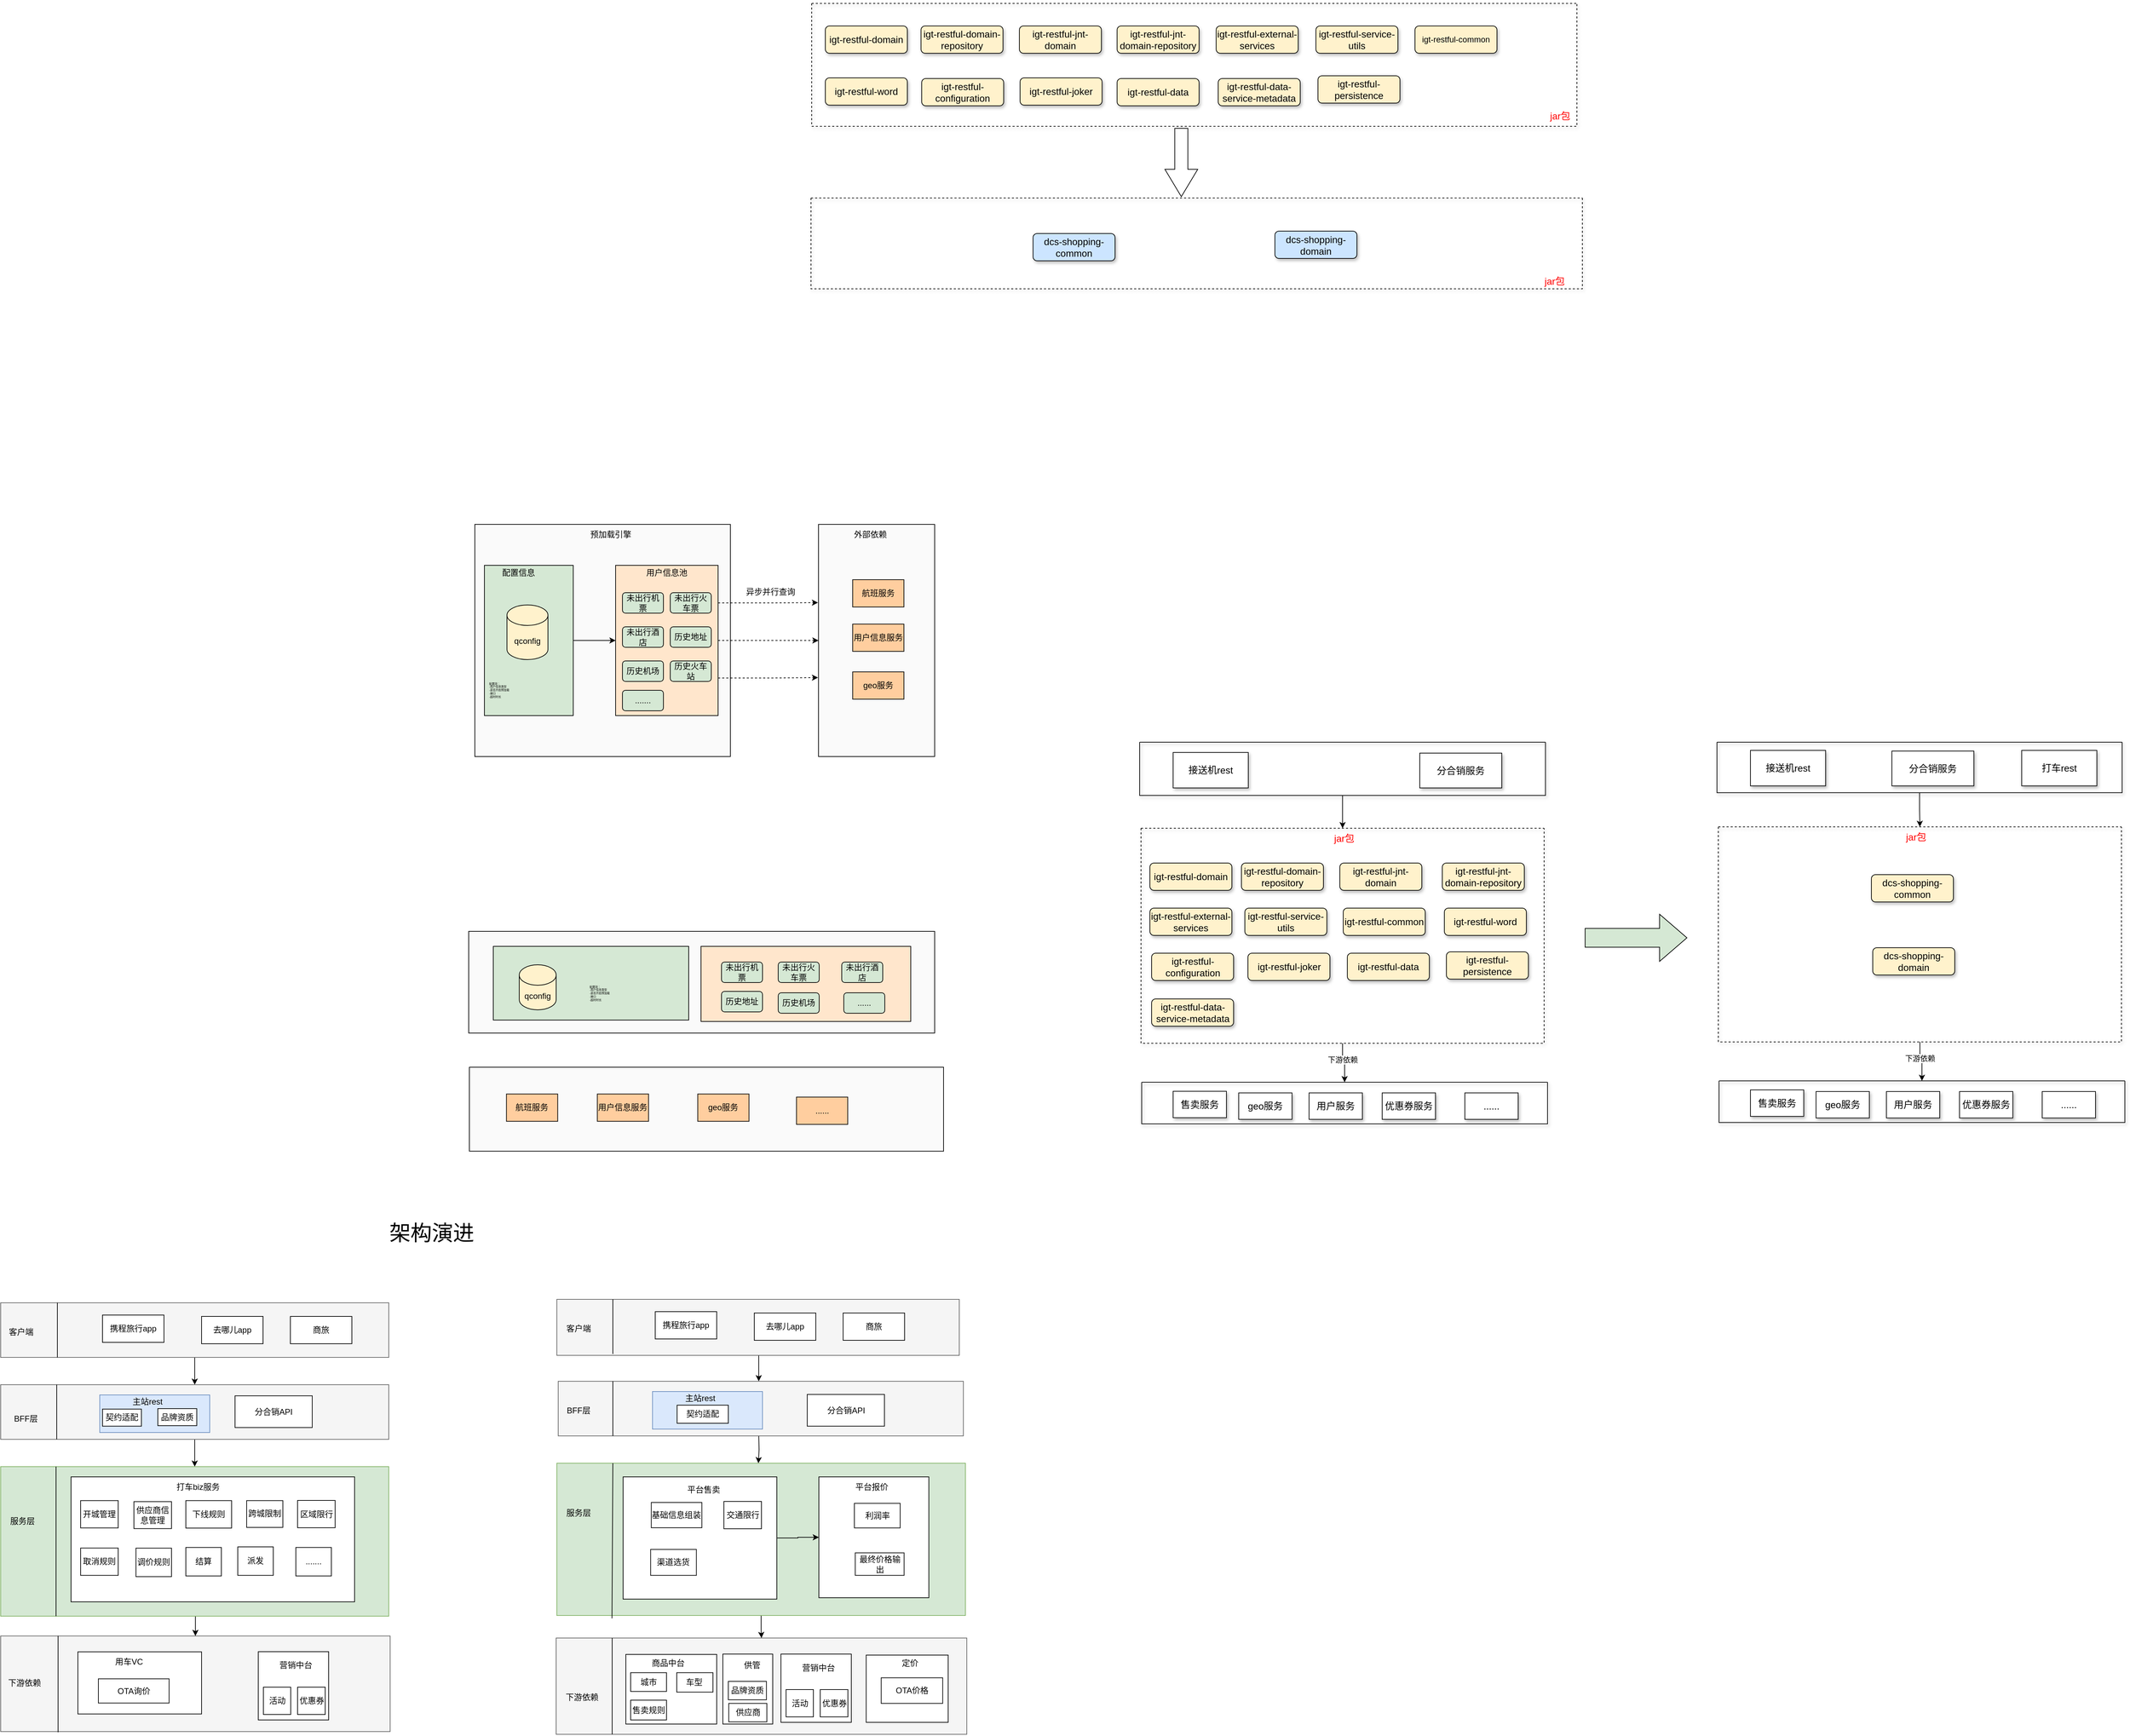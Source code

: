 <mxfile version="22.1.18" type="github">
  <diagram name="第 1 页" id="ojvPi8WQd3-tFRqyGhmH">
    <mxGraphModel dx="3013" dy="1571" grid="0" gridSize="10" guides="1" tooltips="1" connect="1" arrows="1" fold="1" page="0" pageScale="1" pageWidth="827" pageHeight="1169" math="0" shadow="0">
      <root>
        <mxCell id="0" />
        <mxCell id="1" parent="0" />
        <mxCell id="dn2wFribe9WqmOmaaQCE-37" value="" style="rounded=0;whiteSpace=wrap;html=1;fillColor=#FAFAFA;" parent="1" vertex="1">
          <mxGeometry x="-874" y="140" width="374" height="340" as="geometry" />
        </mxCell>
        <mxCell id="dn2wFribe9WqmOmaaQCE-65" style="edgeStyle=orthogonalEdgeStyle;rounded=0;orthogonalLoop=1;jettySize=auto;html=1;exitX=1;exitY=0.5;exitDx=0;exitDy=0;" parent="1" source="dn2wFribe9WqmOmaaQCE-63" target="dn2wFribe9WqmOmaaQCE-39" edge="1">
          <mxGeometry relative="1" as="geometry" />
        </mxCell>
        <mxCell id="dn2wFribe9WqmOmaaQCE-63" value="" style="rounded=0;whiteSpace=wrap;html=1;fillColor=#D5E8D4;" parent="1" vertex="1">
          <mxGeometry x="-860" y="200" width="130" height="220" as="geometry" />
        </mxCell>
        <mxCell id="dn2wFribe9WqmOmaaQCE-38" value="" style="rounded=0;whiteSpace=wrap;html=1;fillColor=#FAFAFA;" parent="1" vertex="1">
          <mxGeometry x="-371" y="140" width="170" height="340" as="geometry" />
        </mxCell>
        <mxCell id="dn2wFribe9WqmOmaaQCE-57" style="edgeStyle=orthogonalEdgeStyle;rounded=0;orthogonalLoop=1;jettySize=auto;html=1;exitX=1;exitY=0.5;exitDx=0;exitDy=0;entryX=0;entryY=0.5;entryDx=0;entryDy=0;dashed=1;" parent="1" source="dn2wFribe9WqmOmaaQCE-39" target="dn2wFribe9WqmOmaaQCE-38" edge="1">
          <mxGeometry relative="1" as="geometry" />
        </mxCell>
        <mxCell id="dn2wFribe9WqmOmaaQCE-39" value="" style="rounded=0;whiteSpace=wrap;html=1;fillColor=#FFE6CC;" parent="1" vertex="1">
          <mxGeometry x="-668" y="200" width="150" height="220" as="geometry" />
        </mxCell>
        <mxCell id="dn2wFribe9WqmOmaaQCE-40" value="未出行机票" style="rounded=1;whiteSpace=wrap;html=1;fillColor=#D5E8D4;" parent="1" vertex="1">
          <mxGeometry x="-658" y="240" width="60" height="30" as="geometry" />
        </mxCell>
        <mxCell id="dn2wFribe9WqmOmaaQCE-41" value="未出行火车票" style="rounded=1;whiteSpace=wrap;html=1;fillColor=#D5E8D4;" parent="1" vertex="1">
          <mxGeometry x="-588" y="240" width="60" height="30" as="geometry" />
        </mxCell>
        <mxCell id="dn2wFribe9WqmOmaaQCE-42" value="未出行酒店" style="rounded=1;whiteSpace=wrap;html=1;fillColor=#D5E8D4;" parent="1" vertex="1">
          <mxGeometry x="-658" y="290" width="60" height="30" as="geometry" />
        </mxCell>
        <mxCell id="dn2wFribe9WqmOmaaQCE-43" value="历史地址" style="rounded=1;whiteSpace=wrap;html=1;fillColor=#D5E8D4;" parent="1" vertex="1">
          <mxGeometry x="-588" y="290" width="60" height="30" as="geometry" />
        </mxCell>
        <mxCell id="dn2wFribe9WqmOmaaQCE-44" value="历史机场" style="rounded=1;whiteSpace=wrap;html=1;fillColor=#D5E8D4;" parent="1" vertex="1">
          <mxGeometry x="-658" y="340" width="60" height="30" as="geometry" />
        </mxCell>
        <mxCell id="dn2wFribe9WqmOmaaQCE-45" value="历史火车站" style="rounded=1;whiteSpace=wrap;html=1;fillColor=#D5E8D4;" parent="1" vertex="1">
          <mxGeometry x="-588" y="340" width="60" height="30" as="geometry" />
        </mxCell>
        <mxCell id="dn2wFribe9WqmOmaaQCE-46" value="......." style="rounded=1;whiteSpace=wrap;html=1;fillColor=#D5E8D4;" parent="1" vertex="1">
          <mxGeometry x="-658" y="383" width="60" height="30" as="geometry" />
        </mxCell>
        <mxCell id="dn2wFribe9WqmOmaaQCE-50" value="用户信息池" style="text;html=1;strokeColor=none;fillColor=none;align=center;verticalAlign=middle;whiteSpace=wrap;rounded=0;" parent="1" vertex="1">
          <mxGeometry x="-632" y="196" width="78" height="30" as="geometry" />
        </mxCell>
        <mxCell id="dn2wFribe9WqmOmaaQCE-51" value="外部依赖" style="text;html=1;strokeColor=none;fillColor=none;align=center;verticalAlign=middle;whiteSpace=wrap;rounded=0;" parent="1" vertex="1">
          <mxGeometry x="-325" y="140" width="60" height="30" as="geometry" />
        </mxCell>
        <mxCell id="dn2wFribe9WqmOmaaQCE-52" value="航班服务" style="rounded=0;whiteSpace=wrap;html=1;fillColor=#FFCE9F;" parent="1" vertex="1">
          <mxGeometry x="-321" y="221" width="75" height="40" as="geometry" />
        </mxCell>
        <mxCell id="dn2wFribe9WqmOmaaQCE-53" value="用户信息服务" style="rounded=0;whiteSpace=wrap;html=1;fillColor=#FFCE9F;" parent="1" vertex="1">
          <mxGeometry x="-321" y="286" width="75" height="40" as="geometry" />
        </mxCell>
        <mxCell id="dn2wFribe9WqmOmaaQCE-55" value="geo服务" style="rounded=0;whiteSpace=wrap;html=1;fillColor=#FFCE9F;" parent="1" vertex="1">
          <mxGeometry x="-321" y="356" width="75" height="40" as="geometry" />
        </mxCell>
        <mxCell id="dn2wFribe9WqmOmaaQCE-58" style="edgeStyle=orthogonalEdgeStyle;rounded=0;orthogonalLoop=1;jettySize=auto;html=1;exitX=1;exitY=0.75;exitDx=0;exitDy=0;entryX=-0.004;entryY=0.66;entryDx=0;entryDy=0;entryPerimeter=0;dashed=1;" parent="1" source="dn2wFribe9WqmOmaaQCE-39" target="dn2wFribe9WqmOmaaQCE-38" edge="1">
          <mxGeometry relative="1" as="geometry" />
        </mxCell>
        <mxCell id="dn2wFribe9WqmOmaaQCE-59" style="edgeStyle=orthogonalEdgeStyle;rounded=0;orthogonalLoop=1;jettySize=auto;html=1;exitX=1;exitY=0.25;exitDx=0;exitDy=0;entryX=-0.004;entryY=0.337;entryDx=0;entryDy=0;entryPerimeter=0;dashed=1;" parent="1" source="dn2wFribe9WqmOmaaQCE-39" target="dn2wFribe9WqmOmaaQCE-38" edge="1">
          <mxGeometry relative="1" as="geometry" />
        </mxCell>
        <mxCell id="dn2wFribe9WqmOmaaQCE-60" value="异步并行查询" style="text;html=1;strokeColor=none;fillColor=none;align=center;verticalAlign=middle;whiteSpace=wrap;rounded=0;" parent="1" vertex="1">
          <mxGeometry x="-480" y="226" width="78" height="26" as="geometry" />
        </mxCell>
        <mxCell id="dn2wFribe9WqmOmaaQCE-61" value="预加载引擎" style="text;html=1;strokeColor=none;fillColor=none;align=center;verticalAlign=middle;whiteSpace=wrap;rounded=0;" parent="1" vertex="1">
          <mxGeometry x="-710" y="140" width="70" height="30" as="geometry" />
        </mxCell>
        <mxCell id="dn2wFribe9WqmOmaaQCE-62" value="qconfig" style="shape=cylinder3;whiteSpace=wrap;html=1;boundedLbl=1;backgroundOutline=1;size=15;fillColor=#FFF2CC;" parent="1" vertex="1">
          <mxGeometry x="-827" y="258" width="60" height="80" as="geometry" />
        </mxCell>
        <mxCell id="dn2wFribe9WqmOmaaQCE-64" value="配置信息" style="text;html=1;strokeColor=none;fillColor=none;align=center;verticalAlign=middle;whiteSpace=wrap;rounded=0;" parent="1" vertex="1">
          <mxGeometry x="-840" y="196" width="60" height="30" as="geometry" />
        </mxCell>
        <mxCell id="dn2wFribe9WqmOmaaQCE-66" value="配置项：&lt;br style=&quot;font-size: 4px;&quot;&gt;-用户信息类型&lt;br style=&quot;font-size: 4px;&quot;&gt;-是否开启预加载&lt;br style=&quot;font-size: 4px;&quot;&gt;-接口&lt;br style=&quot;font-size: 4px;&quot;&gt;-超时时长" style="text;html=1;strokeColor=none;fillColor=none;align=left;verticalAlign=middle;whiteSpace=wrap;rounded=0;fontSize=4;" parent="1" vertex="1">
          <mxGeometry x="-855.5" y="353" width="121" height="60" as="geometry" />
        </mxCell>
        <mxCell id="dn2wFribe9WqmOmaaQCE-68" value="" style="rounded=0;whiteSpace=wrap;html=1;fillColor=#FAFAFA;" parent="1" vertex="1">
          <mxGeometry x="-883" y="736" width="682" height="149" as="geometry" />
        </mxCell>
        <mxCell id="dn2wFribe9WqmOmaaQCE-70" value="" style="rounded=0;whiteSpace=wrap;html=1;fillColor=#D5E8D4;" parent="1" vertex="1">
          <mxGeometry x="-847" y="758" width="286" height="108" as="geometry" />
        </mxCell>
        <mxCell id="dn2wFribe9WqmOmaaQCE-71" value="" style="rounded=0;whiteSpace=wrap;html=1;fillColor=#FAFAFA;" parent="1" vertex="1">
          <mxGeometry x="-882" y="935" width="694" height="123" as="geometry" />
        </mxCell>
        <mxCell id="dn2wFribe9WqmOmaaQCE-73" value="" style="rounded=0;whiteSpace=wrap;html=1;fillColor=#FFE6CC;" parent="1" vertex="1">
          <mxGeometry x="-543" y="758" width="307" height="110" as="geometry" />
        </mxCell>
        <mxCell id="dn2wFribe9WqmOmaaQCE-74" value="未出行机票" style="rounded=1;whiteSpace=wrap;html=1;fillColor=#D5E8D4;" parent="1" vertex="1">
          <mxGeometry x="-513" y="781" width="60" height="30" as="geometry" />
        </mxCell>
        <mxCell id="dn2wFribe9WqmOmaaQCE-75" value="未出行火车票" style="rounded=1;whiteSpace=wrap;html=1;fillColor=#D5E8D4;" parent="1" vertex="1">
          <mxGeometry x="-430" y="781" width="60" height="30" as="geometry" />
        </mxCell>
        <mxCell id="dn2wFribe9WqmOmaaQCE-76" value="未出行酒店" style="rounded=1;whiteSpace=wrap;html=1;fillColor=#D5E8D4;" parent="1" vertex="1">
          <mxGeometry x="-337" y="781" width="60" height="30" as="geometry" />
        </mxCell>
        <mxCell id="dn2wFribe9WqmOmaaQCE-77" value="历史地址" style="rounded=1;whiteSpace=wrap;html=1;fillColor=#D5E8D4;" parent="1" vertex="1">
          <mxGeometry x="-513" y="824" width="60" height="30" as="geometry" />
        </mxCell>
        <mxCell id="dn2wFribe9WqmOmaaQCE-78" value="历史机场" style="rounded=1;whiteSpace=wrap;html=1;fillColor=#D5E8D4;" parent="1" vertex="1">
          <mxGeometry x="-430" y="826" width="60" height="30" as="geometry" />
        </mxCell>
        <mxCell id="dn2wFribe9WqmOmaaQCE-79" value="......" style="rounded=1;whiteSpace=wrap;html=1;fillColor=#D5E8D4;" parent="1" vertex="1">
          <mxGeometry x="-334" y="826" width="60" height="30" as="geometry" />
        </mxCell>
        <mxCell id="dn2wFribe9WqmOmaaQCE-83" value="航班服务" style="rounded=0;whiteSpace=wrap;html=1;fillColor=#FFCE9F;" parent="1" vertex="1">
          <mxGeometry x="-827.75" y="974.25" width="75" height="40" as="geometry" />
        </mxCell>
        <mxCell id="dn2wFribe9WqmOmaaQCE-84" value="用户信息服务" style="rounded=0;whiteSpace=wrap;html=1;fillColor=#FFCE9F;" parent="1" vertex="1">
          <mxGeometry x="-694.75" y="974.25" width="75" height="40" as="geometry" />
        </mxCell>
        <mxCell id="dn2wFribe9WqmOmaaQCE-85" value="geo服务" style="rounded=0;whiteSpace=wrap;html=1;fillColor=#FFCE9F;" parent="1" vertex="1">
          <mxGeometry x="-547.75" y="974.25" width="75" height="40" as="geometry" />
        </mxCell>
        <mxCell id="dn2wFribe9WqmOmaaQCE-90" value="qconfig" style="shape=cylinder3;whiteSpace=wrap;html=1;boundedLbl=1;backgroundOutline=1;size=15;fillColor=#FFF2CC;" parent="1" vertex="1">
          <mxGeometry x="-809" y="785" width="54" height="66" as="geometry" />
        </mxCell>
        <mxCell id="dn2wFribe9WqmOmaaQCE-92" value="配置项：&lt;br style=&quot;font-size: 4px;&quot;&gt;-用户信息类型&lt;br style=&quot;font-size: 4px;&quot;&gt;-是否开启预加载&lt;br style=&quot;font-size: 4px;&quot;&gt;-接口&lt;br style=&quot;font-size: 4px;&quot;&gt;-超时时长" style="text;html=1;strokeColor=none;fillColor=none;align=left;verticalAlign=middle;whiteSpace=wrap;rounded=0;fontSize=4;" parent="1" vertex="1">
          <mxGeometry x="-708" y="797" width="121" height="60" as="geometry" />
        </mxCell>
        <mxCell id="dn2wFribe9WqmOmaaQCE-95" value="......" style="rounded=0;whiteSpace=wrap;html=1;fillColor=#FFCE9F;" parent="1" vertex="1">
          <mxGeometry x="-403.25" y="978.75" width="75" height="40" as="geometry" />
        </mxCell>
        <mxCell id="n12spc9v7HAxNl4aVp7A-15" value="" style="whiteSpace=wrap;html=1;fillColor=#f5f5f5;strokeColor=#666666;fontColor=#333333;" parent="1" vertex="1">
          <mxGeometry x="-755" y="1771" width="601" height="141" as="geometry" />
        </mxCell>
        <mxCell id="n12spc9v7HAxNl4aVp7A-16" value="" style="whiteSpace=wrap;html=1;" parent="1" vertex="1">
          <mxGeometry x="-653" y="1795" width="133" height="102" as="geometry" />
        </mxCell>
        <mxCell id="n12spc9v7HAxNl4aVp7A-91" style="edgeStyle=orthogonalEdgeStyle;rounded=0;orthogonalLoop=1;jettySize=auto;html=1;exitX=0.5;exitY=1;exitDx=0;exitDy=0;entryX=0.5;entryY=0;entryDx=0;entryDy=0;" parent="1" edge="1">
          <mxGeometry relative="1" as="geometry">
            <mxPoint x="-460.5" y="1356" as="sourcePoint" />
            <mxPoint x="-458.5" y="1395" as="targetPoint" />
          </mxGeometry>
        </mxCell>
        <mxCell id="n12spc9v7HAxNl4aVp7A-17" value="" style="whiteSpace=wrap;html=1;fillColor=#f5f5f5;fontColor=#333333;strokeColor=#666666;" parent="1" vertex="1">
          <mxGeometry x="-754" y="1275" width="589" height="82" as="geometry" />
        </mxCell>
        <mxCell id="n12spc9v7HAxNl4aVp7A-18" value="" style="endArrow=none;html=1;" parent="1" edge="1">
          <mxGeometry width="50" height="50" relative="1" as="geometry">
            <mxPoint x="-672" y="1355" as="sourcePoint" />
            <mxPoint x="-672" y="1275" as="targetPoint" />
          </mxGeometry>
        </mxCell>
        <mxCell id="n12spc9v7HAxNl4aVp7A-19" value="客户端" style="text;html=1;strokeColor=none;fillColor=none;align=center;verticalAlign=middle;whiteSpace=wrap;" parent="1" vertex="1">
          <mxGeometry x="-752" y="1303" width="60" height="30" as="geometry" />
        </mxCell>
        <mxCell id="n12spc9v7HAxNl4aVp7A-20" value="携程旅行app" style="whiteSpace=wrap;html=1;" parent="1" vertex="1">
          <mxGeometry x="-610" y="1293" width="90" height="40" as="geometry" />
        </mxCell>
        <mxCell id="n12spc9v7HAxNl4aVp7A-21" value="去哪儿app" style="whiteSpace=wrap;html=1;" parent="1" vertex="1">
          <mxGeometry x="-465" y="1295" width="90" height="40" as="geometry" />
        </mxCell>
        <mxCell id="n12spc9v7HAxNl4aVp7A-25" value="商旅" style="whiteSpace=wrap;html=1;" parent="1" vertex="1">
          <mxGeometry x="-335" y="1295" width="90" height="40" as="geometry" />
        </mxCell>
        <mxCell id="n12spc9v7HAxNl4aVp7A-89" style="edgeStyle=orthogonalEdgeStyle;rounded=0;orthogonalLoop=1;jettySize=auto;html=1;exitX=0.5;exitY=1;exitDx=0;exitDy=0;" parent="1" edge="1">
          <mxGeometry relative="1" as="geometry">
            <mxPoint x="-458.5" y="1474" as="sourcePoint" />
            <mxPoint x="-459.0" y="1515" as="targetPoint" />
          </mxGeometry>
        </mxCell>
        <mxCell id="n12spc9v7HAxNl4aVp7A-26" value="" style="whiteSpace=wrap;html=1;fillColor=#f5f5f5;fontColor=#333333;strokeColor=#666666;" parent="1" vertex="1">
          <mxGeometry x="-752" y="1395" width="593" height="80" as="geometry" />
        </mxCell>
        <mxCell id="n12spc9v7HAxNl4aVp7A-27" value="" style="endArrow=none;html=1;" parent="1" edge="1">
          <mxGeometry width="50" height="50" relative="1" as="geometry">
            <mxPoint x="-672" y="1475" as="sourcePoint" />
            <mxPoint x="-672" y="1395" as="targetPoint" />
          </mxGeometry>
        </mxCell>
        <mxCell id="n12spc9v7HAxNl4aVp7A-28" value="BFF层" style="text;html=1;strokeColor=none;fillColor=none;align=center;verticalAlign=middle;whiteSpace=wrap;" parent="1" vertex="1">
          <mxGeometry x="-752" y="1422.5" width="60" height="30" as="geometry" />
        </mxCell>
        <mxCell id="n12spc9v7HAxNl4aVp7A-87" style="edgeStyle=orthogonalEdgeStyle;rounded=0;orthogonalLoop=1;jettySize=auto;html=1;exitX=0.5;exitY=1;exitDx=0;exitDy=0;entryX=0.5;entryY=0;entryDx=0;entryDy=0;" parent="1" edge="1">
          <mxGeometry relative="1" as="geometry">
            <mxPoint x="-459" y="1664" as="sourcePoint" />
            <mxPoint x="-458" y="1703" as="targetPoint" />
          </mxGeometry>
        </mxCell>
        <mxCell id="n12spc9v7HAxNl4aVp7A-151" style="edgeStyle=orthogonalEdgeStyle;rounded=0;orthogonalLoop=1;jettySize=auto;html=1;exitX=0.5;exitY=1;exitDx=0;exitDy=0;" parent="1" source="n12spc9v7HAxNl4aVp7A-29" target="n12spc9v7HAxNl4aVp7A-15" edge="1">
          <mxGeometry relative="1" as="geometry" />
        </mxCell>
        <mxCell id="n12spc9v7HAxNl4aVp7A-29" value="" style="whiteSpace=wrap;html=1;fillColor=#d5e8d4;strokeColor=#82b366;" parent="1" vertex="1">
          <mxGeometry x="-754" y="1515" width="598" height="223" as="geometry" />
        </mxCell>
        <mxCell id="n12spc9v7HAxNl4aVp7A-30" value="服务层" style="text;html=1;strokeColor=none;fillColor=none;align=center;verticalAlign=middle;whiteSpace=wrap;" parent="1" vertex="1">
          <mxGeometry x="-752" y="1572.5" width="60" height="30" as="geometry" />
        </mxCell>
        <mxCell id="n12spc9v7HAxNl4aVp7A-31" value="" style="whiteSpace=wrap;html=1;fillColor=#dae8fc;strokeColor=#6c8ebf;" parent="1" vertex="1">
          <mxGeometry x="-614" y="1410" width="161" height="55" as="geometry" />
        </mxCell>
        <mxCell id="n12spc9v7HAxNl4aVp7A-33" value="契约适配" style="whiteSpace=wrap;html=1;" parent="1" vertex="1">
          <mxGeometry x="-578" y="1430" width="75" height="26.5" as="geometry" />
        </mxCell>
        <mxCell id="n12spc9v7HAxNl4aVp7A-34" value="分合销API" style="whiteSpace=wrap;html=1;" parent="1" vertex="1">
          <mxGeometry x="-387.5" y="1414.25" width="113" height="46.5" as="geometry" />
        </mxCell>
        <mxCell id="n12spc9v7HAxNl4aVp7A-35" value="" style="endArrow=none;html=1;exitX=0.135;exitY=1.019;exitDx=0;exitDy=0;exitPerimeter=0;" parent="1" source="n12spc9v7HAxNl4aVp7A-29" edge="1">
          <mxGeometry width="50" height="50" relative="1" as="geometry">
            <mxPoint x="-672" y="1663" as="sourcePoint" />
            <mxPoint x="-672" y="1515" as="targetPoint" />
          </mxGeometry>
        </mxCell>
        <mxCell id="n12spc9v7HAxNl4aVp7A-36" value="售卖" style="text;html=1;strokeColor=none;fillColor=none;align=center;verticalAlign=middle;whiteSpace=wrap;" parent="1" vertex="1">
          <mxGeometry x="-532" y="1545" width="60" height="30" as="geometry" />
        </mxCell>
        <mxCell id="n12spc9v7HAxNl4aVp7A-37" value="" style="whiteSpace=wrap;html=1;" parent="1" vertex="1">
          <mxGeometry x="-370.5" y="1535" width="161" height="177" as="geometry" />
        </mxCell>
        <mxCell id="n12spc9v7HAxNl4aVp7A-38" value="平台报价" style="text;html=1;strokeColor=none;fillColor=none;align=center;verticalAlign=middle;whiteSpace=wrap;" parent="1" vertex="1">
          <mxGeometry x="-322.75" y="1535" width="60" height="30" as="geometry" />
        </mxCell>
        <mxCell id="n12spc9v7HAxNl4aVp7A-150" style="edgeStyle=orthogonalEdgeStyle;rounded=0;orthogonalLoop=1;jettySize=auto;html=1;exitX=1;exitY=0.5;exitDx=0;exitDy=0;" parent="1" source="n12spc9v7HAxNl4aVp7A-39" target="n12spc9v7HAxNl4aVp7A-37" edge="1">
          <mxGeometry relative="1" as="geometry" />
        </mxCell>
        <mxCell id="n12spc9v7HAxNl4aVp7A-39" value="" style="whiteSpace=wrap;html=1;" parent="1" vertex="1">
          <mxGeometry x="-657" y="1535" width="225" height="179" as="geometry" />
        </mxCell>
        <mxCell id="n12spc9v7HAxNl4aVp7A-40" value="平台售卖" style="text;html=1;strokeColor=none;fillColor=none;align=center;verticalAlign=middle;whiteSpace=wrap;" parent="1" vertex="1">
          <mxGeometry x="-569.5" y="1539" width="60" height="30" as="geometry" />
        </mxCell>
        <mxCell id="n12spc9v7HAxNl4aVp7A-41" value="" style="endArrow=none;html=1;" parent="1" edge="1">
          <mxGeometry width="50" height="50" relative="1" as="geometry">
            <mxPoint x="-673" y="1912" as="sourcePoint" />
            <mxPoint x="-673" y="1771" as="targetPoint" />
          </mxGeometry>
        </mxCell>
        <mxCell id="n12spc9v7HAxNl4aVp7A-42" value="下游依赖" style="text;html=1;strokeColor=none;fillColor=none;align=center;verticalAlign=middle;whiteSpace=wrap;" parent="1" vertex="1">
          <mxGeometry x="-747" y="1843" width="60" height="30" as="geometry" />
        </mxCell>
        <mxCell id="n12spc9v7HAxNl4aVp7A-43" value="城市" style="whiteSpace=wrap;html=1;" parent="1" vertex="1">
          <mxGeometry x="-646" y="1821.75" width="52.5" height="27.5" as="geometry" />
        </mxCell>
        <mxCell id="n12spc9v7HAxNl4aVp7A-47" value="最终价格输出" style="whiteSpace=wrap;html=1;" parent="1" vertex="1">
          <mxGeometry x="-317.25" y="1646.25" width="71.5" height="33" as="geometry" />
        </mxCell>
        <mxCell id="n12spc9v7HAxNl4aVp7A-48" value="利润率" style="whiteSpace=wrap;html=1;" parent="1" vertex="1">
          <mxGeometry x="-318.5" y="1573.75" width="67" height="36" as="geometry" />
        </mxCell>
        <mxCell id="n12spc9v7HAxNl4aVp7A-50" value="车型&lt;span style=&quot;white-space: pre;&quot;&gt;&#x9;&lt;/span&gt;" style="whiteSpace=wrap;html=1;" parent="1" vertex="1">
          <mxGeometry x="-578.5" y="1821.75" width="53" height="28.5" as="geometry" />
        </mxCell>
        <mxCell id="n12spc9v7HAxNl4aVp7A-51" value="售卖规则" style="whiteSpace=wrap;html=1;" parent="1" vertex="1">
          <mxGeometry x="-646" y="1862" width="52.5" height="29" as="geometry" />
        </mxCell>
        <mxCell id="n12spc9v7HAxNl4aVp7A-53" value="商品中台" style="text;html=1;strokeColor=none;fillColor=none;align=center;verticalAlign=middle;whiteSpace=wrap;" parent="1" vertex="1">
          <mxGeometry x="-621" y="1793" width="60" height="30" as="geometry" />
        </mxCell>
        <mxCell id="n12spc9v7HAxNl4aVp7A-54" value="" style="whiteSpace=wrap;html=1;" parent="1" vertex="1">
          <mxGeometry x="-426" y="1794.5" width="103" height="100" as="geometry" />
        </mxCell>
        <mxCell id="n12spc9v7HAxNl4aVp7A-55" value="营销中台" style="text;html=1;strokeColor=none;fillColor=none;align=center;verticalAlign=middle;whiteSpace=wrap;" parent="1" vertex="1">
          <mxGeometry x="-401" y="1799.5" width="60" height="30" as="geometry" />
        </mxCell>
        <mxCell id="n12spc9v7HAxNl4aVp7A-56" value="活动" style="whiteSpace=wrap;html=1;" parent="1" vertex="1">
          <mxGeometry x="-418.5" y="1846.5" width="40" height="40" as="geometry" />
        </mxCell>
        <mxCell id="n12spc9v7HAxNl4aVp7A-57" value="优惠券" style="whiteSpace=wrap;html=1;" parent="1" vertex="1">
          <mxGeometry x="-368.5" y="1846.5" width="40.5" height="40" as="geometry" />
        </mxCell>
        <mxCell id="n12spc9v7HAxNl4aVp7A-58" value="渠道选货" style="whiteSpace=wrap;html=1;" parent="1" vertex="1">
          <mxGeometry x="-616.75" y="1641.25" width="67" height="38" as="geometry" />
        </mxCell>
        <mxCell id="n12spc9v7HAxNl4aVp7A-59" value="交通限行" style="whiteSpace=wrap;html=1;" parent="1" vertex="1">
          <mxGeometry x="-509.5" y="1571" width="55" height="40" as="geometry" />
        </mxCell>
        <mxCell id="n12spc9v7HAxNl4aVp7A-60" value="基础信息组装" style="whiteSpace=wrap;html=1;" parent="1" vertex="1">
          <mxGeometry x="-615.75" y="1572.5" width="74" height="37" as="geometry" />
        </mxCell>
        <mxCell id="n12spc9v7HAxNl4aVp7A-66" value="" style="whiteSpace=wrap;html=1;" parent="1" vertex="1">
          <mxGeometry x="-301.25" y="1796" width="120" height="98.5" as="geometry" />
        </mxCell>
        <mxCell id="n12spc9v7HAxNl4aVp7A-69" value="&lt;div style=&quot;text-align: start;&quot;&gt;OTA价格&lt;/div&gt;" style="whiteSpace=wrap;html=1;" parent="1" vertex="1">
          <mxGeometry x="-279.25" y="1829.25" width="90" height="37.5" as="geometry" />
        </mxCell>
        <mxCell id="n12spc9v7HAxNl4aVp7A-79" value="定价" style="text;html=1;strokeColor=none;fillColor=none;align=center;verticalAlign=middle;whiteSpace=wrap;" parent="1" vertex="1">
          <mxGeometry x="-266.75" y="1793" width="60" height="30" as="geometry" />
        </mxCell>
        <mxCell id="n12spc9v7HAxNl4aVp7A-80" value="主站rest" style="text;html=1;strokeColor=none;fillColor=none;align=center;verticalAlign=middle;whiteSpace=wrap;rounded=0;" parent="1" vertex="1">
          <mxGeometry x="-574" y="1405" width="60" height="30" as="geometry" />
        </mxCell>
        <mxCell id="n12spc9v7HAxNl4aVp7A-92" value="" style="whiteSpace=wrap;html=1;fillColor=#f5f5f5;strokeColor=#666666;fontColor=#333333;" parent="1" vertex="1">
          <mxGeometry x="-1568" y="1768" width="570" height="140" as="geometry" />
        </mxCell>
        <mxCell id="n12spc9v7HAxNl4aVp7A-93" value="" style="whiteSpace=wrap;html=1;" parent="1" vertex="1">
          <mxGeometry x="-1455" y="1791.25" width="181" height="91" as="geometry" />
        </mxCell>
        <mxCell id="5h83ffTivOZT2kAHfoAY-116" style="edgeStyle=orthogonalEdgeStyle;rounded=0;orthogonalLoop=1;jettySize=auto;html=1;exitX=0.5;exitY=1;exitDx=0;exitDy=0;entryX=0.5;entryY=0;entryDx=0;entryDy=0;" edge="1" parent="1" source="n12spc9v7HAxNl4aVp7A-95" target="n12spc9v7HAxNl4aVp7A-102">
          <mxGeometry relative="1" as="geometry" />
        </mxCell>
        <mxCell id="n12spc9v7HAxNl4aVp7A-95" value="" style="whiteSpace=wrap;html=1;fillColor=#f5f5f5;fontColor=#333333;strokeColor=#666666;" parent="1" vertex="1">
          <mxGeometry x="-1568" y="1280" width="568" height="80" as="geometry" />
        </mxCell>
        <mxCell id="n12spc9v7HAxNl4aVp7A-96" value="" style="endArrow=none;html=1;" parent="1" edge="1">
          <mxGeometry width="50" height="50" relative="1" as="geometry">
            <mxPoint x="-1485" y="1360" as="sourcePoint" />
            <mxPoint x="-1485" y="1280" as="targetPoint" />
          </mxGeometry>
        </mxCell>
        <mxCell id="n12spc9v7HAxNl4aVp7A-97" value="客户端" style="text;html=1;strokeColor=none;fillColor=none;align=center;verticalAlign=middle;whiteSpace=wrap;" parent="1" vertex="1">
          <mxGeometry x="-1568" y="1308" width="60" height="30" as="geometry" />
        </mxCell>
        <mxCell id="n12spc9v7HAxNl4aVp7A-98" value="携程旅行app" style="whiteSpace=wrap;html=1;" parent="1" vertex="1">
          <mxGeometry x="-1419" y="1298" width="90" height="40" as="geometry" />
        </mxCell>
        <mxCell id="n12spc9v7HAxNl4aVp7A-99" value="去哪儿app" style="whiteSpace=wrap;html=1;" parent="1" vertex="1">
          <mxGeometry x="-1274" y="1300" width="90" height="40" as="geometry" />
        </mxCell>
        <mxCell id="n12spc9v7HAxNl4aVp7A-100" value="商旅" style="whiteSpace=wrap;html=1;" parent="1" vertex="1">
          <mxGeometry x="-1144" y="1300" width="90" height="40" as="geometry" />
        </mxCell>
        <mxCell id="5h83ffTivOZT2kAHfoAY-117" style="edgeStyle=orthogonalEdgeStyle;rounded=0;orthogonalLoop=1;jettySize=auto;html=1;exitX=0.5;exitY=1;exitDx=0;exitDy=0;entryX=0.5;entryY=0;entryDx=0;entryDy=0;" edge="1" parent="1" source="n12spc9v7HAxNl4aVp7A-102" target="n12spc9v7HAxNl4aVp7A-106">
          <mxGeometry relative="1" as="geometry" />
        </mxCell>
        <mxCell id="n12spc9v7HAxNl4aVp7A-102" value="" style="whiteSpace=wrap;html=1;fillColor=#f5f5f5;fontColor=#333333;strokeColor=#666666;" parent="1" vertex="1">
          <mxGeometry x="-1568" y="1400" width="568" height="80" as="geometry" />
        </mxCell>
        <mxCell id="n12spc9v7HAxNl4aVp7A-103" value="" style="endArrow=none;html=1;" parent="1" edge="1">
          <mxGeometry width="50" height="50" relative="1" as="geometry">
            <mxPoint x="-1486" y="1480" as="sourcePoint" />
            <mxPoint x="-1486" y="1400" as="targetPoint" />
          </mxGeometry>
        </mxCell>
        <mxCell id="n12spc9v7HAxNl4aVp7A-104" value="BFF层" style="text;html=1;strokeColor=none;fillColor=none;align=center;verticalAlign=middle;whiteSpace=wrap;" parent="1" vertex="1">
          <mxGeometry x="-1561" y="1435" width="60" height="30" as="geometry" />
        </mxCell>
        <mxCell id="n12spc9v7HAxNl4aVp7A-153" style="edgeStyle=orthogonalEdgeStyle;rounded=0;orthogonalLoop=1;jettySize=auto;html=1;exitX=0.5;exitY=1;exitDx=0;exitDy=0;entryX=0.5;entryY=0;entryDx=0;entryDy=0;" parent="1" source="n12spc9v7HAxNl4aVp7A-106" target="n12spc9v7HAxNl4aVp7A-92" edge="1">
          <mxGeometry relative="1" as="geometry" />
        </mxCell>
        <mxCell id="n12spc9v7HAxNl4aVp7A-106" value="" style="whiteSpace=wrap;html=1;fillColor=#d5e8d4;strokeColor=#82b366;" parent="1" vertex="1">
          <mxGeometry x="-1568" y="1520" width="568" height="219" as="geometry" />
        </mxCell>
        <mxCell id="n12spc9v7HAxNl4aVp7A-107" value="服务层" style="text;html=1;strokeColor=none;fillColor=none;align=center;verticalAlign=middle;whiteSpace=wrap;" parent="1" vertex="1">
          <mxGeometry x="-1566" y="1585" width="60" height="30" as="geometry" />
        </mxCell>
        <mxCell id="n12spc9v7HAxNl4aVp7A-108" value="" style="whiteSpace=wrap;html=1;fillColor=#dae8fc;strokeColor=#6c8ebf;" parent="1" vertex="1">
          <mxGeometry x="-1423" y="1415" width="161" height="55" as="geometry" />
        </mxCell>
        <mxCell id="n12spc9v7HAxNl4aVp7A-109" value="契约适配" style="whiteSpace=wrap;html=1;" parent="1" vertex="1">
          <mxGeometry x="-1419" y="1435.75" width="57" height="25" as="geometry" />
        </mxCell>
        <mxCell id="n12spc9v7HAxNl4aVp7A-110" value="分合销API" style="whiteSpace=wrap;html=1;" parent="1" vertex="1">
          <mxGeometry x="-1225" y="1416.25" width="113" height="46.5" as="geometry" />
        </mxCell>
        <mxCell id="n12spc9v7HAxNl4aVp7A-111" value="" style="endArrow=none;html=1;" parent="1" edge="1">
          <mxGeometry width="50" height="50" relative="1" as="geometry">
            <mxPoint x="-1487" y="1739" as="sourcePoint" />
            <mxPoint x="-1487" y="1520" as="targetPoint" />
          </mxGeometry>
        </mxCell>
        <mxCell id="n12spc9v7HAxNl4aVp7A-112" value="售卖" style="text;html=1;strokeColor=none;fillColor=none;align=center;verticalAlign=middle;whiteSpace=wrap;" parent="1" vertex="1">
          <mxGeometry x="-1341" y="1550" width="60" height="30" as="geometry" />
        </mxCell>
        <mxCell id="n12spc9v7HAxNl4aVp7A-116" value="" style="whiteSpace=wrap;html=1;" parent="1" vertex="1">
          <mxGeometry x="-1465" y="1535" width="415" height="183" as="geometry" />
        </mxCell>
        <mxCell id="n12spc9v7HAxNl4aVp7A-117" value="打车biz服务" style="text;html=1;strokeColor=none;fillColor=none;align=center;verticalAlign=middle;whiteSpace=wrap;" parent="1" vertex="1">
          <mxGeometry x="-1321.75" y="1537" width="85.5" height="26" as="geometry" />
        </mxCell>
        <mxCell id="n12spc9v7HAxNl4aVp7A-118" value="" style="endArrow=none;html=1;" parent="1" edge="1">
          <mxGeometry width="50" height="50" relative="1" as="geometry">
            <mxPoint x="-1484" y="1909" as="sourcePoint" />
            <mxPoint x="-1484" y="1768" as="targetPoint" />
          </mxGeometry>
        </mxCell>
        <mxCell id="n12spc9v7HAxNl4aVp7A-119" value="下游依赖" style="text;html=1;strokeColor=none;fillColor=none;align=center;verticalAlign=middle;whiteSpace=wrap;" parent="1" vertex="1">
          <mxGeometry x="-1563" y="1821.75" width="60" height="30" as="geometry" />
        </mxCell>
        <mxCell id="n12spc9v7HAxNl4aVp7A-120" value="OTA询价" style="whiteSpace=wrap;html=1;" parent="1" vertex="1">
          <mxGeometry x="-1425" y="1830.75" width="103.5" height="35.5" as="geometry" />
        </mxCell>
        <mxCell id="n12spc9v7HAxNl4aVp7A-125" value="用车VC" style="text;html=1;strokeColor=none;fillColor=none;align=center;verticalAlign=middle;whiteSpace=wrap;" parent="1" vertex="1">
          <mxGeometry x="-1410" y="1791.25" width="60" height="30" as="geometry" />
        </mxCell>
        <mxCell id="n12spc9v7HAxNl4aVp7A-130" value="下线规则" style="whiteSpace=wrap;html=1;" parent="1" vertex="1">
          <mxGeometry x="-1297" y="1569.75" width="67" height="40.25" as="geometry" />
        </mxCell>
        <mxCell id="n12spc9v7HAxNl4aVp7A-131" value="跨城限制" style="whiteSpace=wrap;html=1;" parent="1" vertex="1">
          <mxGeometry x="-1208" y="1569.75" width="53" height="39.25" as="geometry" />
        </mxCell>
        <mxCell id="n12spc9v7HAxNl4aVp7A-136" value="主站rest" style="text;html=1;strokeColor=none;fillColor=none;align=center;verticalAlign=middle;whiteSpace=wrap;rounded=0;" parent="1" vertex="1">
          <mxGeometry x="-1383" y="1410" width="60" height="30" as="geometry" />
        </mxCell>
        <mxCell id="n12spc9v7HAxNl4aVp7A-137" value="区域限行" style="whiteSpace=wrap;html=1;" parent="1" vertex="1">
          <mxGeometry x="-1133.5" y="1569.5" width="55" height="40" as="geometry" />
        </mxCell>
        <mxCell id="n12spc9v7HAxNl4aVp7A-138" value="开城管理" style="whiteSpace=wrap;html=1;" parent="1" vertex="1">
          <mxGeometry x="-1451" y="1569.75" width="55" height="40" as="geometry" />
        </mxCell>
        <mxCell id="n12spc9v7HAxNl4aVp7A-139" value="供应商信息管理" style="whiteSpace=wrap;html=1;" parent="1" vertex="1">
          <mxGeometry x="-1373" y="1571.25" width="55" height="39.5" as="geometry" />
        </mxCell>
        <mxCell id="n12spc9v7HAxNl4aVp7A-140" value="品牌资质" style="whiteSpace=wrap;html=1;" parent="1" vertex="1">
          <mxGeometry x="-1338" y="1435" width="57" height="25" as="geometry" />
        </mxCell>
        <mxCell id="n12spc9v7HAxNl4aVp7A-141" value="取消规则" style="whiteSpace=wrap;html=1;" parent="1" vertex="1">
          <mxGeometry x="-1451" y="1639.25" width="55" height="40" as="geometry" />
        </mxCell>
        <mxCell id="n12spc9v7HAxNl4aVp7A-142" value="调价规则" style="whiteSpace=wrap;html=1;" parent="1" vertex="1">
          <mxGeometry x="-1370" y="1639.37" width="52" height="41.75" as="geometry" />
        </mxCell>
        <mxCell id="n12spc9v7HAxNl4aVp7A-144" style="edgeStyle=orthogonalEdgeStyle;rounded=0;orthogonalLoop=1;jettySize=auto;html=1;exitX=0.5;exitY=1;exitDx=0;exitDy=0;" parent="1" source="n12spc9v7HAxNl4aVp7A-97" target="n12spc9v7HAxNl4aVp7A-97" edge="1">
          <mxGeometry relative="1" as="geometry" />
        </mxCell>
        <mxCell id="n12spc9v7HAxNl4aVp7A-155" value="" style="whiteSpace=wrap;html=1;" parent="1" vertex="1">
          <mxGeometry x="-511" y="1794.5" width="73" height="102.5" as="geometry" />
        </mxCell>
        <mxCell id="n12spc9v7HAxNl4aVp7A-156" value="供管" style="text;html=1;strokeColor=none;fillColor=none;align=center;verticalAlign=middle;whiteSpace=wrap;" parent="1" vertex="1">
          <mxGeometry x="-498" y="1796" width="60" height="30" as="geometry" />
        </mxCell>
        <mxCell id="n12spc9v7HAxNl4aVp7A-157" value="品牌资质" style="whiteSpace=wrap;html=1;" parent="1" vertex="1">
          <mxGeometry x="-503" y="1834.5" width="55.75" height="27" as="geometry" />
        </mxCell>
        <mxCell id="n12spc9v7HAxNl4aVp7A-159" value="供应商" style="whiteSpace=wrap;html=1;" parent="1" vertex="1">
          <mxGeometry x="-502.37" y="1866.75" width="55.75" height="27" as="geometry" />
        </mxCell>
        <mxCell id="n12spc9v7HAxNl4aVp7A-160" value="" style="whiteSpace=wrap;html=1;" parent="1" vertex="1">
          <mxGeometry x="-1191" y="1791" width="103" height="100" as="geometry" />
        </mxCell>
        <mxCell id="n12spc9v7HAxNl4aVp7A-161" value="营销中台" style="text;html=1;strokeColor=none;fillColor=none;align=center;verticalAlign=middle;whiteSpace=wrap;" parent="1" vertex="1">
          <mxGeometry x="-1166" y="1796" width="60" height="30" as="geometry" />
        </mxCell>
        <mxCell id="n12spc9v7HAxNl4aVp7A-162" value="活动" style="whiteSpace=wrap;html=1;" parent="1" vertex="1">
          <mxGeometry x="-1183.5" y="1843" width="40" height="40" as="geometry" />
        </mxCell>
        <mxCell id="n12spc9v7HAxNl4aVp7A-163" value="优惠券" style="whiteSpace=wrap;html=1;" parent="1" vertex="1">
          <mxGeometry x="-1133.5" y="1843" width="40.5" height="40" as="geometry" />
        </mxCell>
        <mxCell id="n12spc9v7HAxNl4aVp7A-164" value="架构演进" style="text;html=1;strokeColor=none;fillColor=none;align=center;verticalAlign=middle;whiteSpace=wrap;rounded=0;fontSize=31;fontStyle=0" parent="1" vertex="1">
          <mxGeometry x="-1043" y="1158" width="212" height="40" as="geometry" />
        </mxCell>
        <mxCell id="n12spc9v7HAxNl4aVp7A-165" value="igt-restful-common" style="rounded=1;whiteSpace=wrap;html=1;fillColor=#FFF2CC;shadow=1;" parent="1" vertex="1">
          <mxGeometry x="502" y="-590" width="120" height="40" as="geometry" />
        </mxCell>
        <mxCell id="n12spc9v7HAxNl4aVp7A-166" value="&lt;p data-pm-slice=&quot;0 0 []&quot; style=&quot;font-size: 14px;&quot;&gt;igt-restful-domain&lt;/p&gt;" style="rounded=1;whiteSpace=wrap;html=1;fillColor=#FFF2CC;shadow=1;fontSize=14;" parent="1" vertex="1">
          <mxGeometry x="-361" y="-590" width="120" height="40" as="geometry" />
        </mxCell>
        <mxCell id="n12spc9v7HAxNl4aVp7A-167" value="&lt;p data-pm-slice=&quot;0 0 []&quot; style=&quot;font-size: 14px;&quot;&gt;igt-restful-domain-repository&lt;/p&gt;" style="rounded=1;whiteSpace=wrap;html=1;fillColor=#FFF2CC;shadow=1;fontSize=14;" parent="1" vertex="1">
          <mxGeometry x="-221" y="-590" width="120" height="40" as="geometry" />
        </mxCell>
        <mxCell id="n12spc9v7HAxNl4aVp7A-168" value="&lt;p data-pm-slice=&quot;0 0 []&quot; style=&quot;font-size: 14px;&quot;&gt;igt-restful-jnt-domain&lt;/p&gt;" style="rounded=1;whiteSpace=wrap;html=1;fillColor=#FFF2CC;shadow=1;fontSize=14;" parent="1" vertex="1">
          <mxGeometry x="-77" y="-590" width="120" height="40" as="geometry" />
        </mxCell>
        <mxCell id="n12spc9v7HAxNl4aVp7A-169" value="&lt;p data-pm-slice=&quot;0 0 []&quot; style=&quot;font-size: 14px;&quot;&gt;igt-restful-jnt-domain-repository&lt;/p&gt;" style="rounded=1;whiteSpace=wrap;html=1;fillColor=#FFF2CC;shadow=1;fontSize=14;" parent="1" vertex="1">
          <mxGeometry x="66" y="-590" width="120" height="40" as="geometry" />
        </mxCell>
        <mxCell id="n12spc9v7HAxNl4aVp7A-170" value="&lt;p data-pm-slice=&quot;0 0 []&quot; style=&quot;font-size: 14px;&quot;&gt;igt-restful-external-services&lt;/p&gt;" style="rounded=1;whiteSpace=wrap;html=1;fillColor=#FFF2CC;shadow=1;fontSize=14;" parent="1" vertex="1">
          <mxGeometry x="211" y="-590" width="120" height="40" as="geometry" />
        </mxCell>
        <mxCell id="n12spc9v7HAxNl4aVp7A-171" value="&lt;p data-pm-slice=&quot;0 0 []&quot; style=&quot;font-size: 14px;&quot;&gt;igt-restful-service-utils&lt;/p&gt;" style="rounded=1;whiteSpace=wrap;html=1;fillColor=#FFF2CC;shadow=1;fontSize=14;" parent="1" vertex="1">
          <mxGeometry x="357" y="-590" width="120" height="40" as="geometry" />
        </mxCell>
        <mxCell id="n12spc9v7HAxNl4aVp7A-172" value="&lt;p data-pm-slice=&quot;0 0 []&quot; style=&quot;font-size: 14px;&quot;&gt;igt-restful-configuration&lt;/p&gt;" style="rounded=1;whiteSpace=wrap;html=1;fillColor=#FFF2CC;shadow=1;fontSize=14;" parent="1" vertex="1">
          <mxGeometry x="-220" y="-513" width="120" height="40" as="geometry" />
        </mxCell>
        <mxCell id="n12spc9v7HAxNl4aVp7A-173" value="&lt;p data-pm-slice=&quot;0 0 []&quot; style=&quot;font-size: 14px;&quot;&gt;igt-restful-data-service-metadata&lt;/p&gt;" style="rounded=1;whiteSpace=wrap;html=1;fillColor=#FFF2CC;shadow=1;fontSize=14;" parent="1" vertex="1">
          <mxGeometry x="214" y="-513" width="120" height="40" as="geometry" />
        </mxCell>
        <mxCell id="n12spc9v7HAxNl4aVp7A-174" value="&lt;p data-pm-slice=&quot;0 0 []&quot; style=&quot;font-size: 14px;&quot;&gt;igt-restful-data&lt;/p&gt;" style="rounded=1;whiteSpace=wrap;html=1;fillColor=#FFF2CC;shadow=1;fontSize=14;" parent="1" vertex="1">
          <mxGeometry x="66" y="-513" width="120" height="40" as="geometry" />
        </mxCell>
        <mxCell id="n12spc9v7HAxNl4aVp7A-175" value="&lt;p data-pm-slice=&quot;0 0 []&quot; style=&quot;font-size: 14px;&quot;&gt;igt-restful-joker&lt;/p&gt;" style="rounded=1;whiteSpace=wrap;html=1;fillColor=#FFF2CC;shadow=1;fontSize=14;" parent="1" vertex="1">
          <mxGeometry x="-76" y="-514" width="120" height="40" as="geometry" />
        </mxCell>
        <mxCell id="n12spc9v7HAxNl4aVp7A-176" value="&lt;p data-pm-slice=&quot;0 0 []&quot; style=&quot;font-size: 14px;&quot;&gt;igt-restful-persistence&lt;/p&gt;" style="rounded=1;whiteSpace=wrap;html=1;fillColor=#FFF2CC;shadow=1;fontSize=14;" parent="1" vertex="1">
          <mxGeometry x="360" y="-517" width="120" height="40" as="geometry" />
        </mxCell>
        <mxCell id="n12spc9v7HAxNl4aVp7A-177" value="&lt;p data-pm-slice=&quot;0 0 []&quot; style=&quot;font-size: 14px;&quot;&gt;igt-restful-word&lt;/p&gt;" style="rounded=1;whiteSpace=wrap;html=1;fillColor=#FFF2CC;shadow=1;fontSize=14;" parent="1" vertex="1">
          <mxGeometry x="-361" y="-514" width="120" height="40" as="geometry" />
        </mxCell>
        <mxCell id="n12spc9v7HAxNl4aVp7A-178" value="" style="swimlane;startSize=0;shadow=1;fillColor=#FFFFFF;dashed=1;" parent="1" vertex="1">
          <mxGeometry x="-381" y="-623" width="1120" height="180" as="geometry" />
        </mxCell>
        <mxCell id="n12spc9v7HAxNl4aVp7A-179" value="jar包" style="text;html=1;align=center;verticalAlign=middle;resizable=0;points=[];autosize=1;strokeColor=none;fillColor=none;fontSize=14;fontColor=#FF0000;" parent="n12spc9v7HAxNl4aVp7A-178" vertex="1">
          <mxGeometry x="1070" y="150" width="50" height="30" as="geometry" />
        </mxCell>
        <mxCell id="n12spc9v7HAxNl4aVp7A-193" value="" style="swimlane;startSize=0;shadow=1;fillColor=#FFFFFF;dashed=1;" parent="1" vertex="1">
          <mxGeometry x="-382" y="-338" width="1129" height="133" as="geometry" />
        </mxCell>
        <mxCell id="n12spc9v7HAxNl4aVp7A-194" value="jar包" style="text;html=1;align=center;verticalAlign=middle;resizable=0;points=[];autosize=1;strokeColor=none;fillColor=none;fontSize=14;fontColor=#FF0000;" parent="n12spc9v7HAxNl4aVp7A-193" vertex="1">
          <mxGeometry x="1063" y="107" width="50" height="30" as="geometry" />
        </mxCell>
        <mxCell id="n12spc9v7HAxNl4aVp7A-181" value="&lt;p data-pm-slice=&quot;0 0 []&quot; style=&quot;font-size: 14px;&quot;&gt;dcs-shopping-common&lt;/p&gt;" style="rounded=1;whiteSpace=wrap;html=1;fillColor=#CCE5FF;shadow=1;fontSize=14;" parent="n12spc9v7HAxNl4aVp7A-193" vertex="1">
          <mxGeometry x="325" y="52" width="120" height="40" as="geometry" />
        </mxCell>
        <mxCell id="n12spc9v7HAxNl4aVp7A-182" value="&lt;p data-pm-slice=&quot;0 0 []&quot; style=&quot;font-size: 14px;&quot;&gt;dcs-shopping-domain&lt;/p&gt;" style="rounded=1;whiteSpace=wrap;html=1;fillColor=#CCE5FF;shadow=1;fontSize=14;" parent="n12spc9v7HAxNl4aVp7A-193" vertex="1">
          <mxGeometry x="679" y="48.5" width="120" height="40" as="geometry" />
        </mxCell>
        <mxCell id="n12spc9v7HAxNl4aVp7A-195" value="" style="html=1;shadow=0;dashed=0;align=center;verticalAlign=middle;shape=mxgraph.arrows2.arrow;dy=0.6;dx=40;direction=south;notch=0;" parent="1" vertex="1">
          <mxGeometry x="136" y="-440" width="48" height="100" as="geometry" />
        </mxCell>
        <mxCell id="5h83ffTivOZT2kAHfoAY-2" value="&lt;p data-pm-slice=&quot;0 0 []&quot; style=&quot;font-size: 14px;&quot;&gt;igt-restful-domain&lt;/p&gt;" style="rounded=1;whiteSpace=wrap;html=1;fillColor=#FFF2CC;shadow=1;fontSize=14;" vertex="1" parent="1">
          <mxGeometry x="114" y="636" width="120" height="40" as="geometry" />
        </mxCell>
        <mxCell id="5h83ffTivOZT2kAHfoAY-3" value="&lt;p data-pm-slice=&quot;0 0 []&quot; style=&quot;font-size: 14px;&quot;&gt;igt-restful-domain-repository&lt;/p&gt;" style="rounded=1;whiteSpace=wrap;html=1;fillColor=#FFF2CC;shadow=1;fontSize=14;" vertex="1" parent="1">
          <mxGeometry x="248" y="636" width="120" height="40" as="geometry" />
        </mxCell>
        <mxCell id="5h83ffTivOZT2kAHfoAY-4" value="&lt;p data-pm-slice=&quot;0 0 []&quot; style=&quot;font-size: 14px;&quot;&gt;igt-restful-jnt-domain&lt;/p&gt;" style="rounded=1;whiteSpace=wrap;html=1;fillColor=#FFF2CC;shadow=1;fontSize=14;" vertex="1" parent="1">
          <mxGeometry x="392" y="636" width="120" height="40" as="geometry" />
        </mxCell>
        <mxCell id="5h83ffTivOZT2kAHfoAY-34" style="edgeStyle=orthogonalEdgeStyle;rounded=0;orthogonalLoop=1;jettySize=auto;html=1;exitX=0.5;exitY=1;exitDx=0;exitDy=0;" edge="1" parent="1" source="5h83ffTivOZT2kAHfoAY-15" target="5h83ffTivOZT2kAHfoAY-26">
          <mxGeometry relative="1" as="geometry" />
        </mxCell>
        <mxCell id="5h83ffTivOZT2kAHfoAY-38" value="下游依赖" style="edgeLabel;html=1;align=center;verticalAlign=middle;resizable=0;points=[];" vertex="1" connectable="0" parent="5h83ffTivOZT2kAHfoAY-34">
          <mxGeometry x="-0.2" relative="1" as="geometry">
            <mxPoint as="offset" />
          </mxGeometry>
        </mxCell>
        <mxCell id="5h83ffTivOZT2kAHfoAY-15" value="" style="swimlane;startSize=0;shadow=1;fillColor=#FFFFFF;dashed=1;" vertex="1" parent="1">
          <mxGeometry x="101" y="585" width="590" height="315" as="geometry" />
        </mxCell>
        <mxCell id="5h83ffTivOZT2kAHfoAY-5" value="&lt;p data-pm-slice=&quot;0 0 []&quot; style=&quot;font-size: 14px;&quot;&gt;igt-restful-jnt-domain-repository&lt;/p&gt;" style="rounded=1;whiteSpace=wrap;html=1;fillColor=#FFF2CC;shadow=1;fontSize=14;" vertex="1" parent="5h83ffTivOZT2kAHfoAY-15">
          <mxGeometry x="441" y="51" width="120" height="40" as="geometry" />
        </mxCell>
        <mxCell id="5h83ffTivOZT2kAHfoAY-8" value="&lt;p data-pm-slice=&quot;0 0 []&quot; style=&quot;font-size: 14px;&quot;&gt;igt-restful-configuration&lt;/p&gt;" style="rounded=1;whiteSpace=wrap;html=1;fillColor=#FFF2CC;shadow=1;fontSize=14;" vertex="1" parent="5h83ffTivOZT2kAHfoAY-15">
          <mxGeometry x="15.5" y="183" width="120" height="40" as="geometry" />
        </mxCell>
        <mxCell id="5h83ffTivOZT2kAHfoAY-10" value="&lt;p data-pm-slice=&quot;0 0 []&quot; style=&quot;font-size: 14px;&quot;&gt;igt-restful-data&lt;/p&gt;" style="rounded=1;whiteSpace=wrap;html=1;fillColor=#FFF2CC;shadow=1;fontSize=14;" vertex="1" parent="5h83ffTivOZT2kAHfoAY-15">
          <mxGeometry x="302" y="183" width="120" height="40" as="geometry" />
        </mxCell>
        <mxCell id="5h83ffTivOZT2kAHfoAY-11" value="&lt;p data-pm-slice=&quot;0 0 []&quot; style=&quot;font-size: 14px;&quot;&gt;igt-restful-joker&lt;/p&gt;" style="rounded=1;whiteSpace=wrap;html=1;fillColor=#FFF2CC;shadow=1;fontSize=14;" vertex="1" parent="5h83ffTivOZT2kAHfoAY-15">
          <mxGeometry x="156.5" y="183" width="120" height="40" as="geometry" />
        </mxCell>
        <mxCell id="5h83ffTivOZT2kAHfoAY-13" value="&lt;p data-pm-slice=&quot;0 0 []&quot; style=&quot;font-size: 14px;&quot;&gt;igt-restful-word&lt;/p&gt;" style="rounded=1;whiteSpace=wrap;html=1;fillColor=#FFF2CC;shadow=1;fontSize=14;" vertex="1" parent="5h83ffTivOZT2kAHfoAY-15">
          <mxGeometry x="444" y="117" width="120" height="40" as="geometry" />
        </mxCell>
        <mxCell id="5h83ffTivOZT2kAHfoAY-16" value="jar包" style="text;html=1;align=center;verticalAlign=middle;resizable=0;points=[];autosize=1;strokeColor=none;fillColor=none;fontSize=14;fontColor=#FF0000;" vertex="1" parent="5h83ffTivOZT2kAHfoAY-15">
          <mxGeometry x="272" width="50" height="30" as="geometry" />
        </mxCell>
        <mxCell id="5h83ffTivOZT2kAHfoAY-6" value="&lt;p data-pm-slice=&quot;0 0 []&quot; style=&quot;font-size: 14px;&quot;&gt;igt-restful-external-services&lt;/p&gt;" style="rounded=1;whiteSpace=wrap;html=1;fillColor=#FFF2CC;shadow=1;fontSize=14;" vertex="1" parent="5h83ffTivOZT2kAHfoAY-15">
          <mxGeometry x="13" y="117" width="120" height="40" as="geometry" />
        </mxCell>
        <mxCell id="5h83ffTivOZT2kAHfoAY-7" value="&lt;p data-pm-slice=&quot;0 0 []&quot; style=&quot;font-size: 14px;&quot;&gt;igt-restful-service-utils&lt;/p&gt;" style="rounded=1;whiteSpace=wrap;html=1;fillColor=#FFF2CC;shadow=1;fontSize=14;" vertex="1" parent="5h83ffTivOZT2kAHfoAY-15">
          <mxGeometry x="152" y="117" width="120" height="40" as="geometry" />
        </mxCell>
        <mxCell id="5h83ffTivOZT2kAHfoAY-1" value="igt-restful-common" style="rounded=1;whiteSpace=wrap;html=1;fillColor=#FFF2CC;shadow=1;fontSize=14;" vertex="1" parent="5h83ffTivOZT2kAHfoAY-15">
          <mxGeometry x="296" y="117" width="120" height="40" as="geometry" />
        </mxCell>
        <mxCell id="5h83ffTivOZT2kAHfoAY-69" value="&lt;p data-pm-slice=&quot;0 0 []&quot; style=&quot;font-size: 14px;&quot;&gt;igt-restful-persistence&lt;/p&gt;" style="rounded=1;whiteSpace=wrap;html=1;fillColor=#FFF2CC;shadow=1;fontSize=14;" vertex="1" parent="5h83ffTivOZT2kAHfoAY-15">
          <mxGeometry x="447" y="181" width="120" height="40" as="geometry" />
        </mxCell>
        <mxCell id="5h83ffTivOZT2kAHfoAY-70" value="&lt;p data-pm-slice=&quot;0 0 []&quot; style=&quot;font-size: 14px;&quot;&gt;igt-restful-data-service-metadata&lt;/p&gt;" style="rounded=1;whiteSpace=wrap;html=1;fillColor=#FFF2CC;shadow=1;fontSize=14;" vertex="1" parent="5h83ffTivOZT2kAHfoAY-15">
          <mxGeometry x="15.5" y="250" width="120" height="40" as="geometry" />
        </mxCell>
        <mxCell id="5h83ffTivOZT2kAHfoAY-75" style="edgeStyle=orthogonalEdgeStyle;rounded=0;orthogonalLoop=1;jettySize=auto;html=1;exitX=0.5;exitY=1;exitDx=0;exitDy=0;entryX=0.5;entryY=0;entryDx=0;entryDy=0;" edge="1" parent="1" source="5h83ffTivOZT2kAHfoAY-18" target="5h83ffTivOZT2kAHfoAY-15">
          <mxGeometry relative="1" as="geometry" />
        </mxCell>
        <mxCell id="5h83ffTivOZT2kAHfoAY-18" value="" style="swimlane;startSize=0;rounded=0;shadow=1;fillColor=#FFFFFF;" vertex="1" parent="1">
          <mxGeometry x="99" y="459" width="594" height="78" as="geometry" />
        </mxCell>
        <mxCell id="5h83ffTivOZT2kAHfoAY-19" value="接送机rest" style="rounded=0;whiteSpace=wrap;html=1;shadow=1;fillColor=#FFFFFF;fontSize=14;" vertex="1" parent="5h83ffTivOZT2kAHfoAY-18">
          <mxGeometry x="49" y="15" width="110" height="52" as="geometry" />
        </mxCell>
        <mxCell id="5h83ffTivOZT2kAHfoAY-20" value="分合销服务" style="rounded=0;whiteSpace=wrap;html=1;shadow=1;fillColor=#FFFFFF;fontSize=14;" vertex="1" parent="5h83ffTivOZT2kAHfoAY-18">
          <mxGeometry x="410" y="16" width="120" height="51" as="geometry" />
        </mxCell>
        <mxCell id="5h83ffTivOZT2kAHfoAY-26" value="" style="swimlane;startSize=0;rounded=0;shadow=1;fontSize=14;fillColor=#FFFFFF;" vertex="1" parent="1">
          <mxGeometry x="102" y="957" width="594" height="61" as="geometry" />
        </mxCell>
        <mxCell id="5h83ffTivOZT2kAHfoAY-21" value="售卖服务" style="rounded=0;whiteSpace=wrap;html=1;shadow=1;fillColor=#FFFFFF;fontSize=14;" vertex="1" parent="5h83ffTivOZT2kAHfoAY-26">
          <mxGeometry x="46" y="13.25" width="78" height="38.75" as="geometry" />
        </mxCell>
        <mxCell id="5h83ffTivOZT2kAHfoAY-30" value="geo服务" style="rounded=0;whiteSpace=wrap;html=1;shadow=1;fillColor=#FFFFFF;fontSize=14;" vertex="1" parent="5h83ffTivOZT2kAHfoAY-26">
          <mxGeometry x="142" y="15.62" width="78" height="38.75" as="geometry" />
        </mxCell>
        <mxCell id="5h83ffTivOZT2kAHfoAY-31" value="用户服务" style="rounded=0;whiteSpace=wrap;html=1;shadow=1;fillColor=#FFFFFF;fontSize=14;" vertex="1" parent="5h83ffTivOZT2kAHfoAY-26">
          <mxGeometry x="245" y="15.62" width="78" height="38.75" as="geometry" />
        </mxCell>
        <mxCell id="5h83ffTivOZT2kAHfoAY-32" value="优惠券服务" style="rounded=0;whiteSpace=wrap;html=1;shadow=1;fillColor=#FFFFFF;fontSize=14;" vertex="1" parent="5h83ffTivOZT2kAHfoAY-26">
          <mxGeometry x="352" y="15.62" width="78" height="38.75" as="geometry" />
        </mxCell>
        <mxCell id="5h83ffTivOZT2kAHfoAY-72" value="......" style="rounded=0;whiteSpace=wrap;html=1;shadow=1;fillColor=#FFFFFF;fontSize=14;" vertex="1" parent="5h83ffTivOZT2kAHfoAY-26">
          <mxGeometry x="473" y="15.62" width="78" height="38.75" as="geometry" />
        </mxCell>
        <mxCell id="5h83ffTivOZT2kAHfoAY-66" value="" style="html=1;shadow=0;dashed=0;align=center;verticalAlign=middle;shape=mxgraph.arrows2.arrow;dy=0.6;dx=40;notch=0;fillColor=#D5E8D4;" vertex="1" parent="1">
          <mxGeometry x="751" y="711" width="149" height="69" as="geometry" />
        </mxCell>
        <mxCell id="5h83ffTivOZT2kAHfoAY-79" style="edgeStyle=orthogonalEdgeStyle;rounded=0;orthogonalLoop=1;jettySize=auto;html=1;exitX=0.5;exitY=1;exitDx=0;exitDy=0;" edge="1" parent="1" source="5h83ffTivOZT2kAHfoAY-81" target="5h83ffTivOZT2kAHfoAY-97">
          <mxGeometry relative="1" as="geometry" />
        </mxCell>
        <mxCell id="5h83ffTivOZT2kAHfoAY-80" value="下游依赖" style="edgeLabel;html=1;align=center;verticalAlign=middle;resizable=0;points=[];" vertex="1" connectable="0" parent="5h83ffTivOZT2kAHfoAY-79">
          <mxGeometry x="-0.2" relative="1" as="geometry">
            <mxPoint as="offset" />
          </mxGeometry>
        </mxCell>
        <mxCell id="5h83ffTivOZT2kAHfoAY-81" value="" style="swimlane;startSize=0;shadow=1;fillColor=#FFFFFF;dashed=1;" vertex="1" parent="1">
          <mxGeometry x="946" y="583" width="590" height="315" as="geometry" />
        </mxCell>
        <mxCell id="5h83ffTivOZT2kAHfoAY-87" value="jar包" style="text;html=1;align=center;verticalAlign=middle;resizable=0;points=[];autosize=1;strokeColor=none;fillColor=none;fontSize=14;fontColor=#FF0000;" vertex="1" parent="5h83ffTivOZT2kAHfoAY-81">
          <mxGeometry x="264" width="50" height="30" as="geometry" />
        </mxCell>
        <mxCell id="5h83ffTivOZT2kAHfoAY-77" value="&lt;p data-pm-slice=&quot;0 0 []&quot; style=&quot;font-size: 14px;&quot;&gt;dcs-shopping-common&lt;/p&gt;" style="rounded=1;whiteSpace=wrap;html=1;fillColor=#FFF2CC;shadow=1;fontSize=14;" vertex="1" parent="5h83ffTivOZT2kAHfoAY-81">
          <mxGeometry x="224" y="70" width="120" height="40" as="geometry" />
        </mxCell>
        <mxCell id="5h83ffTivOZT2kAHfoAY-76" value="&lt;p data-pm-slice=&quot;0 0 []&quot; style=&quot;font-size: 14px;&quot;&gt;dcs-shopping-domain&lt;/p&gt;" style="rounded=1;whiteSpace=wrap;html=1;fillColor=#FFF2CC;shadow=1;fontSize=14;" vertex="1" parent="5h83ffTivOZT2kAHfoAY-81">
          <mxGeometry x="226" y="177" width="120" height="40" as="geometry" />
        </mxCell>
        <mxCell id="5h83ffTivOZT2kAHfoAY-93" style="edgeStyle=orthogonalEdgeStyle;rounded=0;orthogonalLoop=1;jettySize=auto;html=1;exitX=0.5;exitY=1;exitDx=0;exitDy=0;entryX=0.5;entryY=0;entryDx=0;entryDy=0;" edge="1" parent="1" source="5h83ffTivOZT2kAHfoAY-94" target="5h83ffTivOZT2kAHfoAY-81">
          <mxGeometry relative="1" as="geometry" />
        </mxCell>
        <mxCell id="5h83ffTivOZT2kAHfoAY-94" value="" style="swimlane;startSize=0;rounded=0;shadow=1;fillColor=#FFFFFF;" vertex="1" parent="1">
          <mxGeometry x="944" y="459" width="593" height="74" as="geometry" />
        </mxCell>
        <mxCell id="5h83ffTivOZT2kAHfoAY-95" value="接送机rest" style="rounded=0;whiteSpace=wrap;html=1;shadow=1;fillColor=#FFFFFF;fontSize=14;" vertex="1" parent="5h83ffTivOZT2kAHfoAY-94">
          <mxGeometry x="49" y="12" width="110" height="52" as="geometry" />
        </mxCell>
        <mxCell id="5h83ffTivOZT2kAHfoAY-96" value="分合销服务" style="rounded=0;whiteSpace=wrap;html=1;shadow=1;fillColor=#FFFFFF;fontSize=14;" vertex="1" parent="5h83ffTivOZT2kAHfoAY-94">
          <mxGeometry x="256" y="13" width="120" height="51" as="geometry" />
        </mxCell>
        <mxCell id="5h83ffTivOZT2kAHfoAY-105" value="打车rest" style="rounded=0;whiteSpace=wrap;html=1;shadow=1;fillColor=#FFFFFF;fontSize=14;" vertex="1" parent="5h83ffTivOZT2kAHfoAY-94">
          <mxGeometry x="446" y="12" width="110" height="52" as="geometry" />
        </mxCell>
        <mxCell id="5h83ffTivOZT2kAHfoAY-97" value="" style="swimlane;startSize=0;rounded=0;shadow=1;fontSize=14;fillColor=#FFFFFF;" vertex="1" parent="1">
          <mxGeometry x="947" y="955" width="594" height="61" as="geometry" />
        </mxCell>
        <mxCell id="5h83ffTivOZT2kAHfoAY-98" value="售卖服务" style="rounded=0;whiteSpace=wrap;html=1;shadow=1;fillColor=#FFFFFF;fontSize=14;" vertex="1" parent="5h83ffTivOZT2kAHfoAY-97">
          <mxGeometry x="46" y="13.25" width="78" height="38.75" as="geometry" />
        </mxCell>
        <mxCell id="5h83ffTivOZT2kAHfoAY-99" value="geo服务" style="rounded=0;whiteSpace=wrap;html=1;shadow=1;fillColor=#FFFFFF;fontSize=14;" vertex="1" parent="5h83ffTivOZT2kAHfoAY-97">
          <mxGeometry x="142" y="15.62" width="78" height="38.75" as="geometry" />
        </mxCell>
        <mxCell id="5h83ffTivOZT2kAHfoAY-100" value="用户服务" style="rounded=0;whiteSpace=wrap;html=1;shadow=1;fillColor=#FFFFFF;fontSize=14;" vertex="1" parent="5h83ffTivOZT2kAHfoAY-97">
          <mxGeometry x="245" y="15.62" width="78" height="38.75" as="geometry" />
        </mxCell>
        <mxCell id="5h83ffTivOZT2kAHfoAY-101" value="优惠券服务" style="rounded=0;whiteSpace=wrap;html=1;shadow=1;fillColor=#FFFFFF;fontSize=14;" vertex="1" parent="5h83ffTivOZT2kAHfoAY-97">
          <mxGeometry x="352" y="15.62" width="78" height="38.75" as="geometry" />
        </mxCell>
        <mxCell id="5h83ffTivOZT2kAHfoAY-102" value="......" style="rounded=0;whiteSpace=wrap;html=1;shadow=1;fillColor=#FFFFFF;fontSize=14;" vertex="1" parent="5h83ffTivOZT2kAHfoAY-97">
          <mxGeometry x="473" y="15.62" width="78" height="38.75" as="geometry" />
        </mxCell>
        <mxCell id="5h83ffTivOZT2kAHfoAY-110" value="结算" style="whiteSpace=wrap;html=1;" vertex="1" parent="1">
          <mxGeometry x="-1297" y="1638.37" width="52" height="41.75" as="geometry" />
        </mxCell>
        <mxCell id="5h83ffTivOZT2kAHfoAY-111" value="派发" style="whiteSpace=wrap;html=1;" vertex="1" parent="1">
          <mxGeometry x="-1221" y="1637.5" width="52" height="41.75" as="geometry" />
        </mxCell>
        <mxCell id="5h83ffTivOZT2kAHfoAY-118" value="......." style="whiteSpace=wrap;html=1;" vertex="1" parent="1">
          <mxGeometry x="-1136" y="1638.37" width="52" height="41.75" as="geometry" />
        </mxCell>
      </root>
    </mxGraphModel>
  </diagram>
</mxfile>
